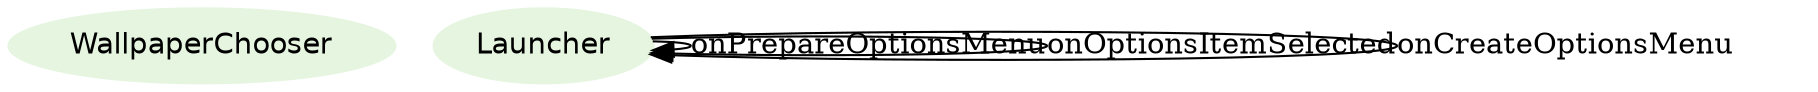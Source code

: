 digraph {
fontname="Helvetica";
node[style=filled, fontname="Helvetica", colorscheme=greens3, color=1];
WallpaperChooser;
Launcher;
Launcher -> Launcher[label="onPrepareOptionsMenu"];
Launcher -> Launcher[label="onOptionsItemSelected"];
Launcher -> Launcher[label="onCreateOptionsMenu"];
}